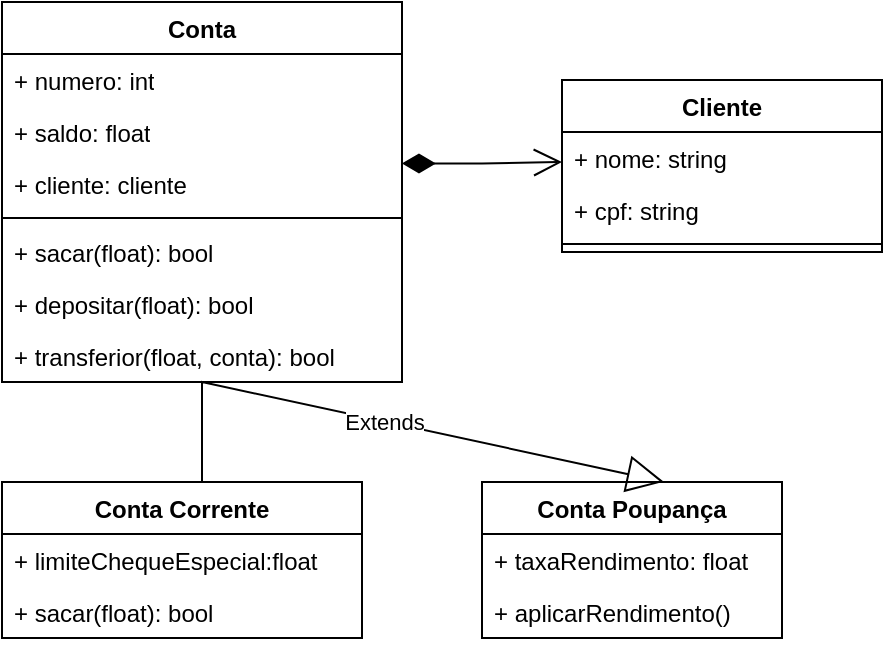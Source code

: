 <mxfile version="23.1.1" type="device">
  <diagram name="Page-1" id="ZEYiuTniMuiik7gqMXS2">
    <mxGraphModel dx="1419" dy="884" grid="1" gridSize="10" guides="1" tooltips="1" connect="1" arrows="1" fold="1" page="1" pageScale="1" pageWidth="850" pageHeight="1100" math="0" shadow="0">
      <root>
        <mxCell id="0" />
        <mxCell id="1" parent="0" />
        <mxCell id="YHc3Nga3g-ziohJcdugL-1" value="Conta" style="swimlane;fontStyle=1;align=center;verticalAlign=top;childLayout=stackLayout;horizontal=1;startSize=26;horizontalStack=0;resizeParent=1;resizeParentMax=0;resizeLast=0;collapsible=1;marginBottom=0;whiteSpace=wrap;html=1;" vertex="1" parent="1">
          <mxGeometry x="-800" y="120" width="200" height="190" as="geometry" />
        </mxCell>
        <mxCell id="YHc3Nga3g-ziohJcdugL-2" value="+ numero: int" style="text;strokeColor=none;fillColor=none;align=left;verticalAlign=top;spacingLeft=4;spacingRight=4;overflow=hidden;rotatable=0;points=[[0,0.5],[1,0.5]];portConstraint=eastwest;whiteSpace=wrap;html=1;" vertex="1" parent="YHc3Nga3g-ziohJcdugL-1">
          <mxGeometry y="26" width="200" height="26" as="geometry" />
        </mxCell>
        <mxCell id="YHc3Nga3g-ziohJcdugL-5" value="+ saldo: float" style="text;strokeColor=none;fillColor=none;align=left;verticalAlign=top;spacingLeft=4;spacingRight=4;overflow=hidden;rotatable=0;points=[[0,0.5],[1,0.5]];portConstraint=eastwest;whiteSpace=wrap;html=1;" vertex="1" parent="YHc3Nga3g-ziohJcdugL-1">
          <mxGeometry y="52" width="200" height="26" as="geometry" />
        </mxCell>
        <mxCell id="YHc3Nga3g-ziohJcdugL-6" value="+ cliente: cliente" style="text;strokeColor=none;fillColor=none;align=left;verticalAlign=top;spacingLeft=4;spacingRight=4;overflow=hidden;rotatable=0;points=[[0,0.5],[1,0.5]];portConstraint=eastwest;whiteSpace=wrap;html=1;" vertex="1" parent="YHc3Nga3g-ziohJcdugL-1">
          <mxGeometry y="78" width="200" height="26" as="geometry" />
        </mxCell>
        <mxCell id="YHc3Nga3g-ziohJcdugL-3" value="" style="line;strokeWidth=1;fillColor=none;align=left;verticalAlign=middle;spacingTop=-1;spacingLeft=3;spacingRight=3;rotatable=0;labelPosition=right;points=[];portConstraint=eastwest;strokeColor=inherit;" vertex="1" parent="YHc3Nga3g-ziohJcdugL-1">
          <mxGeometry y="104" width="200" height="8" as="geometry" />
        </mxCell>
        <mxCell id="YHc3Nga3g-ziohJcdugL-4" value="+ sacar(float): bool" style="text;strokeColor=none;fillColor=none;align=left;verticalAlign=top;spacingLeft=4;spacingRight=4;overflow=hidden;rotatable=0;points=[[0,0.5],[1,0.5]];portConstraint=eastwest;whiteSpace=wrap;html=1;" vertex="1" parent="YHc3Nga3g-ziohJcdugL-1">
          <mxGeometry y="112" width="200" height="26" as="geometry" />
        </mxCell>
        <mxCell id="YHc3Nga3g-ziohJcdugL-7" value="+ depositar(float): bool" style="text;strokeColor=none;fillColor=none;align=left;verticalAlign=top;spacingLeft=4;spacingRight=4;overflow=hidden;rotatable=0;points=[[0,0.5],[1,0.5]];portConstraint=eastwest;whiteSpace=wrap;html=1;" vertex="1" parent="YHc3Nga3g-ziohJcdugL-1">
          <mxGeometry y="138" width="200" height="26" as="geometry" />
        </mxCell>
        <mxCell id="YHc3Nga3g-ziohJcdugL-8" value="+ transferior(float, conta): bool" style="text;strokeColor=none;fillColor=none;align=left;verticalAlign=top;spacingLeft=4;spacingRight=4;overflow=hidden;rotatable=0;points=[[0,0.5],[1,0.5]];portConstraint=eastwest;whiteSpace=wrap;html=1;" vertex="1" parent="YHc3Nga3g-ziohJcdugL-1">
          <mxGeometry y="164" width="200" height="26" as="geometry" />
        </mxCell>
        <mxCell id="YHc3Nga3g-ziohJcdugL-9" value="Cliente" style="swimlane;fontStyle=1;align=center;verticalAlign=top;childLayout=stackLayout;horizontal=1;startSize=26;horizontalStack=0;resizeParent=1;resizeParentMax=0;resizeLast=0;collapsible=1;marginBottom=0;whiteSpace=wrap;html=1;" vertex="1" parent="1">
          <mxGeometry x="-520" y="159" width="160" height="86" as="geometry" />
        </mxCell>
        <mxCell id="YHc3Nga3g-ziohJcdugL-10" value="+ nome: string" style="text;strokeColor=none;fillColor=none;align=left;verticalAlign=top;spacingLeft=4;spacingRight=4;overflow=hidden;rotatable=0;points=[[0,0.5],[1,0.5]];portConstraint=eastwest;whiteSpace=wrap;html=1;" vertex="1" parent="YHc3Nga3g-ziohJcdugL-9">
          <mxGeometry y="26" width="160" height="26" as="geometry" />
        </mxCell>
        <mxCell id="YHc3Nga3g-ziohJcdugL-13" value="+ cpf: string" style="text;strokeColor=none;fillColor=none;align=left;verticalAlign=top;spacingLeft=4;spacingRight=4;overflow=hidden;rotatable=0;points=[[0,0.5],[1,0.5]];portConstraint=eastwest;whiteSpace=wrap;html=1;" vertex="1" parent="YHc3Nga3g-ziohJcdugL-9">
          <mxGeometry y="52" width="160" height="26" as="geometry" />
        </mxCell>
        <mxCell id="YHc3Nga3g-ziohJcdugL-11" value="" style="line;strokeWidth=1;fillColor=none;align=left;verticalAlign=middle;spacingTop=-1;spacingLeft=3;spacingRight=3;rotatable=0;labelPosition=right;points=[];portConstraint=eastwest;strokeColor=inherit;" vertex="1" parent="YHc3Nga3g-ziohJcdugL-9">
          <mxGeometry y="78" width="160" height="8" as="geometry" />
        </mxCell>
        <mxCell id="YHc3Nga3g-ziohJcdugL-15" value="" style="endArrow=open;html=1;endSize=12;startArrow=diamondThin;startSize=14;startFill=1;edgeStyle=orthogonalEdgeStyle;align=left;verticalAlign=bottom;rounded=0;entryX=0;entryY=0.577;entryDx=0;entryDy=0;entryPerimeter=0;" edge="1" parent="1" target="YHc3Nga3g-ziohJcdugL-10">
          <mxGeometry x="-1" y="3" relative="1" as="geometry">
            <mxPoint x="-600" y="200.72" as="sourcePoint" />
            <mxPoint x="-530" y="200" as="targetPoint" />
            <Array as="points">
              <mxPoint x="-560" y="201" />
            </Array>
          </mxGeometry>
        </mxCell>
        <mxCell id="YHc3Nga3g-ziohJcdugL-16" value="Conta Corrente" style="swimlane;fontStyle=1;align=center;verticalAlign=top;childLayout=stackLayout;horizontal=1;startSize=26;horizontalStack=0;resizeParent=1;resizeParentMax=0;resizeLast=0;collapsible=1;marginBottom=0;whiteSpace=wrap;html=1;" vertex="1" parent="1">
          <mxGeometry x="-800" y="360" width="180" height="78" as="geometry" />
        </mxCell>
        <mxCell id="YHc3Nga3g-ziohJcdugL-17" value="+ limiteChequeEspecial:float" style="text;strokeColor=none;fillColor=none;align=left;verticalAlign=top;spacingLeft=4;spacingRight=4;overflow=hidden;rotatable=0;points=[[0,0.5],[1,0.5]];portConstraint=eastwest;whiteSpace=wrap;html=1;" vertex="1" parent="YHc3Nga3g-ziohJcdugL-16">
          <mxGeometry y="26" width="180" height="26" as="geometry" />
        </mxCell>
        <mxCell id="YHc3Nga3g-ziohJcdugL-20" value="+ sacar(float): bool" style="text;strokeColor=none;fillColor=none;align=left;verticalAlign=top;spacingLeft=4;spacingRight=4;overflow=hidden;rotatable=0;points=[[0,0.5],[1,0.5]];portConstraint=eastwest;whiteSpace=wrap;html=1;" vertex="1" parent="YHc3Nga3g-ziohJcdugL-16">
          <mxGeometry y="52" width="180" height="26" as="geometry" />
        </mxCell>
        <mxCell id="YHc3Nga3g-ziohJcdugL-23" value="Conta Poupança" style="swimlane;fontStyle=1;align=center;verticalAlign=top;childLayout=stackLayout;horizontal=1;startSize=26;horizontalStack=0;resizeParent=1;resizeParentMax=0;resizeLast=0;collapsible=1;marginBottom=0;whiteSpace=wrap;html=1;" vertex="1" parent="1">
          <mxGeometry x="-560" y="360" width="150" height="78" as="geometry" />
        </mxCell>
        <mxCell id="YHc3Nga3g-ziohJcdugL-24" value="+ taxaRendimento: float" style="text;strokeColor=none;fillColor=none;align=left;verticalAlign=top;spacingLeft=4;spacingRight=4;overflow=hidden;rotatable=0;points=[[0,0.5],[1,0.5]];portConstraint=eastwest;whiteSpace=wrap;html=1;" vertex="1" parent="YHc3Nga3g-ziohJcdugL-23">
          <mxGeometry y="26" width="150" height="26" as="geometry" />
        </mxCell>
        <mxCell id="YHc3Nga3g-ziohJcdugL-25" value="+ aplicarRendimento()" style="text;strokeColor=none;fillColor=none;align=left;verticalAlign=top;spacingLeft=4;spacingRight=4;overflow=hidden;rotatable=0;points=[[0,0.5],[1,0.5]];portConstraint=eastwest;whiteSpace=wrap;html=1;" vertex="1" parent="YHc3Nga3g-ziohJcdugL-23">
          <mxGeometry y="52" width="150" height="26" as="geometry" />
        </mxCell>
        <mxCell id="YHc3Nga3g-ziohJcdugL-28" value="Extends" style="endArrow=block;endSize=16;endFill=0;html=1;rounded=0;entryX=0.606;entryY=-0.001;entryDx=0;entryDy=0;entryPerimeter=0;" edge="1" parent="1" target="YHc3Nga3g-ziohJcdugL-23">
          <mxGeometry width="160" relative="1" as="geometry">
            <mxPoint x="-700" y="360" as="sourcePoint" />
            <mxPoint x="-480" y="380" as="targetPoint" />
            <Array as="points">
              <mxPoint x="-700" y="310" />
            </Array>
          </mxGeometry>
        </mxCell>
      </root>
    </mxGraphModel>
  </diagram>
</mxfile>
